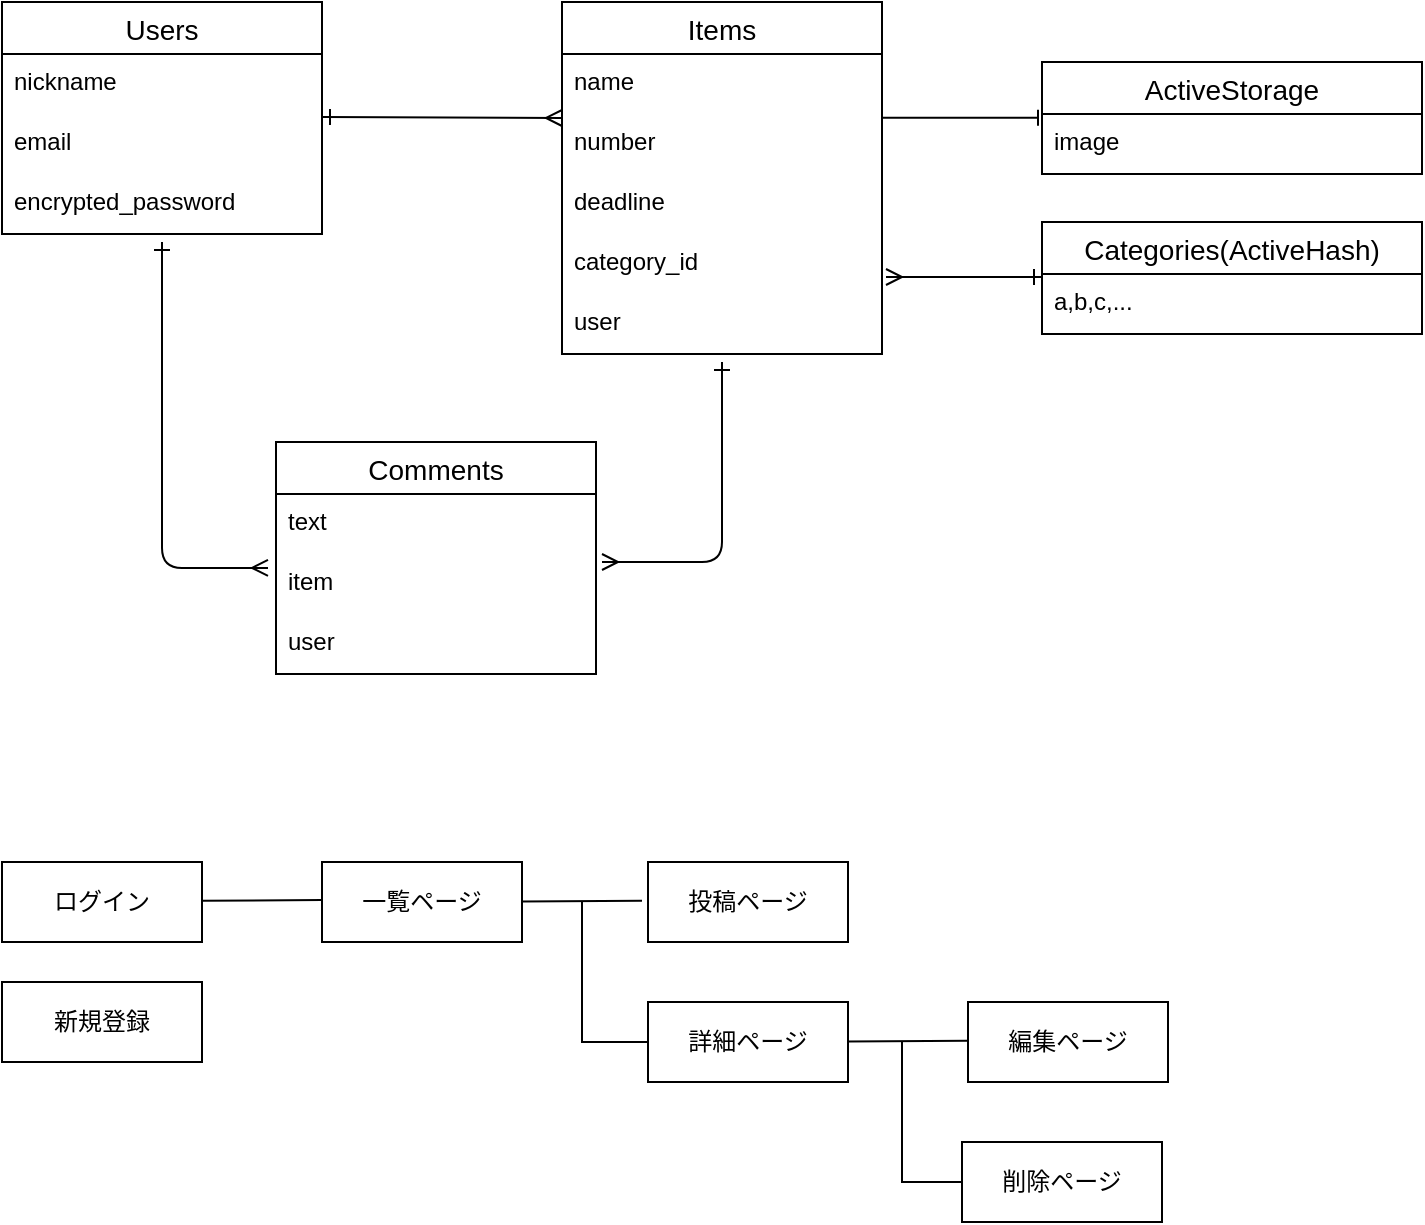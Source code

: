 <mxfile>
    <diagram id="MTCa2tBWR1higD9_c1f1" name="ページ1">
        <mxGraphModel dx="1622" dy="989" grid="1" gridSize="10" guides="1" tooltips="1" connect="1" arrows="1" fold="1" page="1" pageScale="1" pageWidth="827" pageHeight="1169" math="0" shadow="0">
            <root>
                <mxCell id="0"/>
                <mxCell id="1" parent="0"/>
                <mxCell id="2" value="Items" style="swimlane;fontStyle=0;childLayout=stackLayout;horizontal=1;startSize=26;horizontalStack=0;resizeParent=1;resizeParentMax=0;resizeLast=0;collapsible=1;marginBottom=0;align=center;fontSize=14;" parent="1" vertex="1">
                    <mxGeometry x="320" y="50" width="160" height="176" as="geometry"/>
                </mxCell>
                <mxCell id="3" value="name" style="text;strokeColor=none;fillColor=none;spacingLeft=4;spacingRight=4;overflow=hidden;rotatable=0;points=[[0,0.5],[1,0.5]];portConstraint=eastwest;fontSize=12;" parent="2" vertex="1">
                    <mxGeometry y="26" width="160" height="30" as="geometry"/>
                </mxCell>
                <mxCell id="4" value="number" style="text;strokeColor=none;fillColor=none;spacingLeft=4;spacingRight=4;overflow=hidden;rotatable=0;points=[[0,0.5],[1,0.5]];portConstraint=eastwest;fontSize=12;" parent="2" vertex="1">
                    <mxGeometry y="56" width="160" height="30" as="geometry"/>
                </mxCell>
                <mxCell id="5" value="deadline" style="text;strokeColor=none;fillColor=none;spacingLeft=4;spacingRight=4;overflow=hidden;rotatable=0;points=[[0,0.5],[1,0.5]];portConstraint=eastwest;fontSize=12;" parent="2" vertex="1">
                    <mxGeometry y="86" width="160" height="30" as="geometry"/>
                </mxCell>
                <mxCell id="22" value="category_id" style="text;strokeColor=none;fillColor=none;spacingLeft=4;spacingRight=4;overflow=hidden;rotatable=0;points=[[0,0.5],[1,0.5]];portConstraint=eastwest;fontSize=12;" vertex="1" parent="2">
                    <mxGeometry y="116" width="160" height="30" as="geometry"/>
                </mxCell>
                <mxCell id="28" value="user" style="text;strokeColor=none;fillColor=none;spacingLeft=4;spacingRight=4;overflow=hidden;rotatable=0;points=[[0,0.5],[1,0.5]];portConstraint=eastwest;fontSize=12;" vertex="1" parent="2">
                    <mxGeometry y="146" width="160" height="30" as="geometry"/>
                </mxCell>
                <mxCell id="6" value="ActiveStorage" style="swimlane;fontStyle=0;childLayout=stackLayout;horizontal=1;startSize=26;horizontalStack=0;resizeParent=1;resizeParentMax=0;resizeLast=0;collapsible=1;marginBottom=0;align=center;fontSize=14;" parent="1" vertex="1">
                    <mxGeometry x="560" y="80" width="190" height="56" as="geometry"/>
                </mxCell>
                <mxCell id="7" value="image" style="text;strokeColor=none;fillColor=none;spacingLeft=4;spacingRight=4;overflow=hidden;rotatable=0;points=[[0,0.5],[1,0.5]];portConstraint=eastwest;fontSize=12;" parent="6" vertex="1">
                    <mxGeometry y="26" width="190" height="30" as="geometry"/>
                </mxCell>
                <mxCell id="8" style="edgeStyle=none;html=1;exitX=1;exitY=0.5;exitDx=0;exitDy=0;entryX=0;entryY=0.5;entryDx=0;entryDy=0;startArrow=baseDash;startFill=0;endArrow=baseDash;endFill=0;" parent="1" edge="1">
                    <mxGeometry relative="1" as="geometry">
                        <mxPoint x="480" y="107.85" as="sourcePoint"/>
                        <mxPoint x="558" y="107.85" as="targetPoint"/>
                    </mxGeometry>
                </mxCell>
                <mxCell id="9" value="Users" style="swimlane;fontStyle=0;childLayout=stackLayout;horizontal=1;startSize=26;horizontalStack=0;resizeParent=1;resizeParentMax=0;resizeLast=0;collapsible=1;marginBottom=0;align=center;fontSize=14;" vertex="1" parent="1">
                    <mxGeometry x="40" y="50" width="160" height="116" as="geometry"/>
                </mxCell>
                <mxCell id="10" value="nickname" style="text;strokeColor=none;fillColor=none;spacingLeft=4;spacingRight=4;overflow=hidden;rotatable=0;points=[[0,0.5],[1,0.5]];portConstraint=eastwest;fontSize=12;" vertex="1" parent="9">
                    <mxGeometry y="26" width="160" height="30" as="geometry"/>
                </mxCell>
                <mxCell id="11" value="email" style="text;strokeColor=none;fillColor=none;spacingLeft=4;spacingRight=4;overflow=hidden;rotatable=0;points=[[0,0.5],[1,0.5]];portConstraint=eastwest;fontSize=12;" vertex="1" parent="9">
                    <mxGeometry y="56" width="160" height="30" as="geometry"/>
                </mxCell>
                <mxCell id="12" value="encrypted_password" style="text;strokeColor=none;fillColor=none;spacingLeft=4;spacingRight=4;overflow=hidden;rotatable=0;points=[[0,0.5],[1,0.5]];portConstraint=eastwest;fontSize=12;" vertex="1" parent="9">
                    <mxGeometry y="86" width="160" height="30" as="geometry"/>
                </mxCell>
                <mxCell id="18" style="edgeStyle=none;html=1;exitX=0.976;exitY=-0.228;exitDx=0;exitDy=0;exitPerimeter=0;endArrow=ERmany;endFill=0;startArrow=ERone;startFill=0;" edge="1" parent="1">
                    <mxGeometry relative="1" as="geometry">
                        <mxPoint x="200.0" y="107.5" as="sourcePoint"/>
                        <mxPoint x="320" y="108" as="targetPoint"/>
                    </mxGeometry>
                </mxCell>
                <mxCell id="23" value="Comments" style="swimlane;fontStyle=0;childLayout=stackLayout;horizontal=1;startSize=26;horizontalStack=0;resizeParent=1;resizeParentMax=0;resizeLast=0;collapsible=1;marginBottom=0;align=center;fontSize=14;" vertex="1" parent="1">
                    <mxGeometry x="177" y="270" width="160" height="116" as="geometry"/>
                </mxCell>
                <mxCell id="24" value="text" style="text;strokeColor=none;fillColor=none;spacingLeft=4;spacingRight=4;overflow=hidden;rotatable=0;points=[[0,0.5],[1,0.5]];portConstraint=eastwest;fontSize=12;" vertex="1" parent="23">
                    <mxGeometry y="26" width="160" height="30" as="geometry"/>
                </mxCell>
                <mxCell id="25" value="item" style="text;strokeColor=none;fillColor=none;spacingLeft=4;spacingRight=4;overflow=hidden;rotatable=0;points=[[0,0.5],[1,0.5]];portConstraint=eastwest;fontSize=12;" vertex="1" parent="23">
                    <mxGeometry y="56" width="160" height="30" as="geometry"/>
                </mxCell>
                <mxCell id="26" value="user" style="text;strokeColor=none;fillColor=none;spacingLeft=4;spacingRight=4;overflow=hidden;rotatable=0;points=[[0,0.5],[1,0.5]];portConstraint=eastwest;fontSize=12;" vertex="1" parent="23">
                    <mxGeometry y="86" width="160" height="30" as="geometry"/>
                </mxCell>
                <mxCell id="29" style="edgeStyle=none;html=1;exitX=0.5;exitY=1.133;exitDx=0;exitDy=0;exitPerimeter=0;endArrow=ERmany;endFill=0;startArrow=ERone;startFill=0;entryX=-0.025;entryY=0.233;entryDx=0;entryDy=0;entryPerimeter=0;" edge="1" parent="1" source="12" target="25">
                    <mxGeometry relative="1" as="geometry">
                        <mxPoint x="110" y="180.0" as="sourcePoint"/>
                        <mxPoint x="230" y="180.5" as="targetPoint"/>
                        <Array as="points">
                            <mxPoint x="120" y="333"/>
                        </Array>
                    </mxGeometry>
                </mxCell>
                <mxCell id="30" style="edgeStyle=none;html=1;endArrow=ERmany;endFill=0;startArrow=ERone;startFill=0;" edge="1" parent="1">
                    <mxGeometry relative="1" as="geometry">
                        <mxPoint x="400" y="230" as="sourcePoint"/>
                        <mxPoint x="340" y="330" as="targetPoint"/>
                        <Array as="points">
                            <mxPoint x="400" y="330"/>
                        </Array>
                    </mxGeometry>
                </mxCell>
                <mxCell id="31" value="Categories(ActiveHash)" style="swimlane;fontStyle=0;childLayout=stackLayout;horizontal=1;startSize=26;horizontalStack=0;resizeParent=1;resizeParentMax=0;resizeLast=0;collapsible=1;marginBottom=0;align=center;fontSize=14;" vertex="1" parent="1">
                    <mxGeometry x="560" y="160" width="190" height="56" as="geometry"/>
                </mxCell>
                <mxCell id="32" value="a,b,c,..." style="text;strokeColor=none;fillColor=none;spacingLeft=4;spacingRight=4;overflow=hidden;rotatable=0;points=[[0,0.5],[1,0.5]];portConstraint=eastwest;fontSize=12;" vertex="1" parent="31">
                    <mxGeometry y="26" width="190" height="30" as="geometry"/>
                </mxCell>
                <mxCell id="33" style="edgeStyle=none;html=1;exitX=0;exitY=0.5;exitDx=0;exitDy=0;endArrow=ERmany;endFill=0;startArrow=ERone;startFill=0;" edge="1" parent="1">
                    <mxGeometry relative="1" as="geometry">
                        <mxPoint x="560" y="187.5" as="sourcePoint"/>
                        <mxPoint x="482" y="187.5" as="targetPoint"/>
                    </mxGeometry>
                </mxCell>
                <mxCell id="34" value="ログイン" style="whiteSpace=wrap;html=1;align=center;" vertex="1" parent="1">
                    <mxGeometry x="40" y="480" width="100" height="40" as="geometry"/>
                </mxCell>
                <mxCell id="35" value="新規登録" style="whiteSpace=wrap;html=1;align=center;" vertex="1" parent="1">
                    <mxGeometry x="40" y="540" width="100" height="40" as="geometry"/>
                </mxCell>
                <mxCell id="37" value="一覧ページ" style="whiteSpace=wrap;html=1;align=center;" vertex="1" parent="1">
                    <mxGeometry x="200" y="480" width="100" height="40" as="geometry"/>
                </mxCell>
                <mxCell id="38" value="投稿ページ" style="whiteSpace=wrap;html=1;align=center;" vertex="1" parent="1">
                    <mxGeometry x="363" y="480" width="100" height="40" as="geometry"/>
                </mxCell>
                <mxCell id="39" value="詳細ページ" style="whiteSpace=wrap;html=1;align=center;" vertex="1" parent="1">
                    <mxGeometry x="363" y="550" width="100" height="40" as="geometry"/>
                </mxCell>
                <mxCell id="40" value="編集ページ" style="whiteSpace=wrap;html=1;align=center;" vertex="1" parent="1">
                    <mxGeometry x="523" y="550" width="100" height="40" as="geometry"/>
                </mxCell>
                <mxCell id="41" value="削除ページ" style="whiteSpace=wrap;html=1;align=center;" vertex="1" parent="1">
                    <mxGeometry x="520" y="620" width="100" height="40" as="geometry"/>
                </mxCell>
                <mxCell id="42" value="" style="endArrow=none;html=1;rounded=0;" edge="1" parent="1">
                    <mxGeometry relative="1" as="geometry">
                        <mxPoint x="140" y="499.38" as="sourcePoint"/>
                        <mxPoint x="200" y="499" as="targetPoint"/>
                    </mxGeometry>
                </mxCell>
                <mxCell id="43" value="" style="endArrow=none;html=1;rounded=0;" edge="1" parent="1">
                    <mxGeometry relative="1" as="geometry">
                        <mxPoint x="300" y="499.75" as="sourcePoint"/>
                        <mxPoint x="360" y="499.37" as="targetPoint"/>
                    </mxGeometry>
                </mxCell>
                <mxCell id="45" value="" style="endArrow=none;html=1;rounded=0;entryX=0;entryY=0.5;entryDx=0;entryDy=0;" edge="1" parent="1" target="39">
                    <mxGeometry relative="1" as="geometry">
                        <mxPoint x="330" y="500" as="sourcePoint"/>
                        <mxPoint x="440" y="570" as="targetPoint"/>
                        <Array as="points">
                            <mxPoint x="330" y="570"/>
                        </Array>
                    </mxGeometry>
                </mxCell>
                <mxCell id="46" value="" style="endArrow=none;html=1;rounded=0;" edge="1" parent="1">
                    <mxGeometry relative="1" as="geometry">
                        <mxPoint x="463" y="569.76" as="sourcePoint"/>
                        <mxPoint x="523" y="569.38" as="targetPoint"/>
                    </mxGeometry>
                </mxCell>
                <mxCell id="49" value="" style="endArrow=none;html=1;rounded=0;" edge="1" parent="1">
                    <mxGeometry relative="1" as="geometry">
                        <mxPoint x="490" y="570" as="sourcePoint"/>
                        <mxPoint x="520" y="640" as="targetPoint"/>
                        <Array as="points">
                            <mxPoint x="490" y="640"/>
                        </Array>
                    </mxGeometry>
                </mxCell>
            </root>
        </mxGraphModel>
    </diagram>
</mxfile>